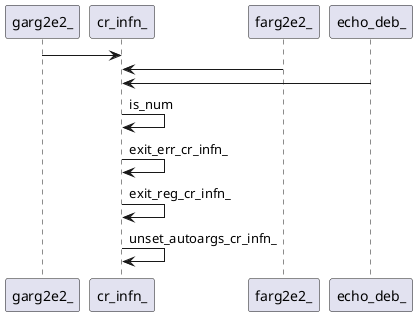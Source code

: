 @startuml rete
garg2e2_ -> cr_infn_ 
farg2e2_ -> cr_infn_
echo_deb_ -> cr_infn_
cr_infn_ -> cr_infn_:is_num
cr_infn_ -> cr_infn_:exit_err_cr_infn_
cr_infn_ -> cr_infn_:exit_reg_cr_infn_
cr_infn_ -> cr_infn_:unset_autoargs_cr_infn_
' {wrap_fn}
' fnn o-> cr_infn_
' {body_fn}
@enduml
